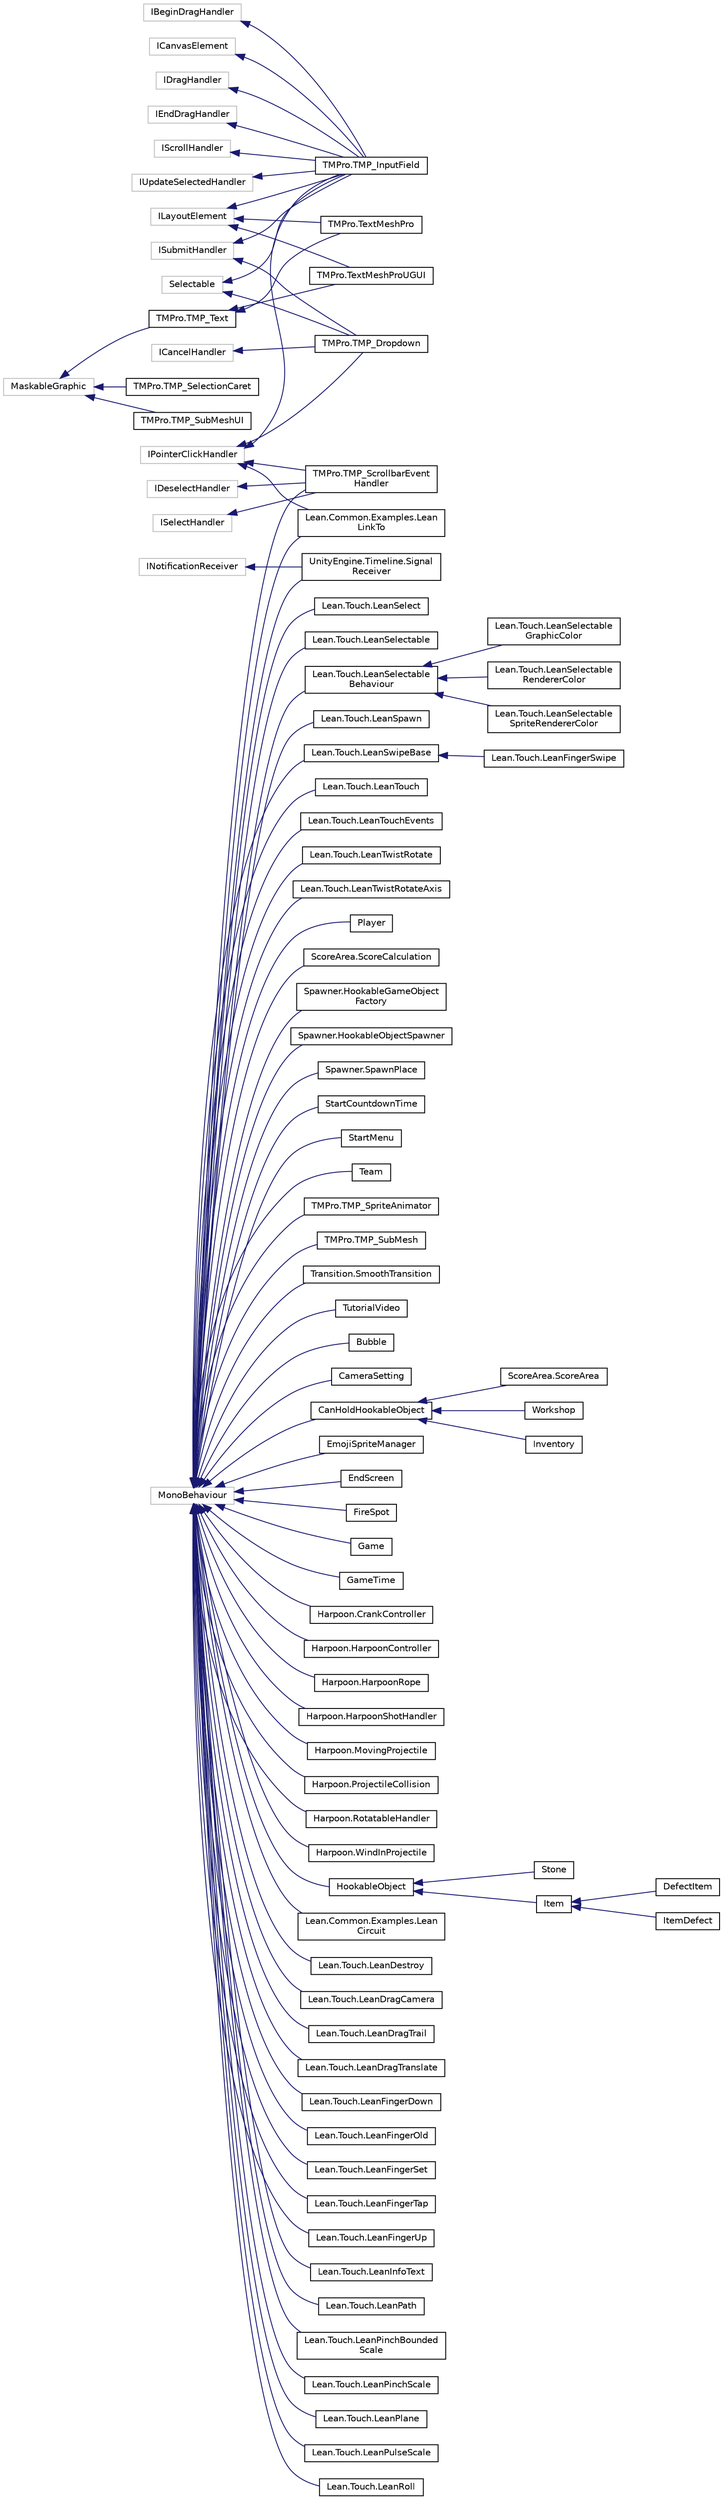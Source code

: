 digraph "Graphical Class Hierarchy"
{
 // LATEX_PDF_SIZE
  edge [fontname="Helvetica",fontsize="10",labelfontname="Helvetica",labelfontsize="10"];
  node [fontname="Helvetica",fontsize="10",shape=record];
  rankdir="LR";
  Node740 [label="IBeginDragHandler",height=0.2,width=0.4,color="grey75", fillcolor="white", style="filled",tooltip=" "];
  Node740 -> Node241 [dir="back",color="midnightblue",fontsize="10",style="solid",fontname="Helvetica"];
  Node241 [label="TMPro.TMP_InputField",height=0.2,width=0.4,color="black", fillcolor="white", style="filled",URL="$class_t_m_pro_1_1_t_m_p___input_field.html",tooltip="Editable text input field."];
  Node734 [label="ICancelHandler",height=0.2,width=0.4,color="grey75", fillcolor="white", style="filled",tooltip=" "];
  Node734 -> Node0 [dir="back",color="midnightblue",fontsize="10",style="solid",fontname="Helvetica"];
  Node0 [label="TMPro.TMP_Dropdown",height=0.2,width=0.4,color="black", fillcolor="white", style="filled",URL="$class_t_m_pro_1_1_t_m_p___dropdown.html",tooltip="A standard dropdown that presents a list of options when clicked, of which one can be chosen."];
  Node733 [label="ICanvasElement",height=0.2,width=0.4,color="grey75", fillcolor="white", style="filled",tooltip=" "];
  Node733 -> Node241 [dir="back",color="midnightblue",fontsize="10",style="solid",fontname="Helvetica"];
  Node716 [label="IDeselectHandler",height=0.2,width=0.4,color="grey75", fillcolor="white", style="filled",tooltip=" "];
  Node716 -> Node406 [dir="back",color="midnightblue",fontsize="10",style="solid",fontname="Helvetica"];
  Node406 [label="TMPro.TMP_ScrollbarEvent\lHandler",height=0.2,width=0.4,color="black", fillcolor="white", style="filled",URL="$class_t_m_pro_1_1_t_m_p___scrollbar_event_handler.html",tooltip=" "];
  Node696 [label="IDragHandler",height=0.2,width=0.4,color="grey75", fillcolor="white", style="filled",tooltip=" "];
  Node696 -> Node241 [dir="back",color="midnightblue",fontsize="10",style="solid",fontname="Helvetica"];
  Node690 [label="IEndDragHandler",height=0.2,width=0.4,color="grey75", fillcolor="white", style="filled",tooltip=" "];
  Node690 -> Node241 [dir="back",color="midnightblue",fontsize="10",style="solid",fontname="Helvetica"];
  Node638 [label="ILayoutElement",height=0.2,width=0.4,color="grey75", fillcolor="white", style="filled",tooltip=" "];
  Node638 -> Node478 [dir="back",color="midnightblue",fontsize="10",style="solid",fontname="Helvetica"];
  Node478 [label="TMPro.TextMeshPro",height=0.2,width=0.4,color="black", fillcolor="white", style="filled",URL="$class_t_m_pro_1_1_text_mesh_pro.html",tooltip=" "];
  Node638 -> Node479 [dir="back",color="midnightblue",fontsize="10",style="solid",fontname="Helvetica"];
  Node479 [label="TMPro.TextMeshProUGUI",height=0.2,width=0.4,color="black", fillcolor="white", style="filled",URL="$class_t_m_pro_1_1_text_mesh_pro_u_g_u_i.html",tooltip=" "];
  Node638 -> Node241 [dir="back",color="midnightblue",fontsize="10",style="solid",fontname="Helvetica"];
  Node628 [label="INotificationReceiver",height=0.2,width=0.4,color="grey75", fillcolor="white", style="filled",tooltip=" "];
  Node628 -> Node411 [dir="back",color="midnightblue",fontsize="10",style="solid",fontname="Helvetica"];
  Node411 [label="UnityEngine.Timeline.Signal\lReceiver",height=0.2,width=0.4,color="black", fillcolor="white", style="filled",URL="$class_unity_engine_1_1_timeline_1_1_signal_receiver.html",tooltip="Listens for emitted signals and reacts depending on its defined reactions."];
  Node617 [label="IPointerClickHandler",height=0.2,width=0.4,color="grey75", fillcolor="white", style="filled",tooltip=" "];
  Node617 -> Node368 [dir="back",color="midnightblue",fontsize="10",style="solid",fontname="Helvetica"];
  Node368 [label="Lean.Common.Examples.Lean\lLinkTo",height=0.2,width=0.4,color="black", fillcolor="white", style="filled",URL="$class_lean_1_1_common_1_1_examples_1_1_lean_link_to.html",tooltip="This component allows you to open a URL using Unity events (e.g. a button)."];
  Node617 -> Node0 [dir="back",color="midnightblue",fontsize="10",style="solid",fontname="Helvetica"];
  Node617 -> Node241 [dir="back",color="midnightblue",fontsize="10",style="solid",fontname="Helvetica"];
  Node617 -> Node406 [dir="back",color="midnightblue",fontsize="10",style="solid",fontname="Helvetica"];
  Node597 [label="IScrollHandler",height=0.2,width=0.4,color="grey75", fillcolor="white", style="filled",tooltip=" "];
  Node597 -> Node241 [dir="back",color="midnightblue",fontsize="10",style="solid",fontname="Helvetica"];
  Node596 [label="ISelectHandler",height=0.2,width=0.4,color="grey75", fillcolor="white", style="filled",tooltip=" "];
  Node596 -> Node406 [dir="back",color="midnightblue",fontsize="10",style="solid",fontname="Helvetica"];
  Node573 [label="ISubmitHandler",height=0.2,width=0.4,color="grey75", fillcolor="white", style="filled",tooltip=" "];
  Node573 -> Node0 [dir="back",color="midnightblue",fontsize="10",style="solid",fontname="Helvetica"];
  Node573 -> Node241 [dir="back",color="midnightblue",fontsize="10",style="solid",fontname="Helvetica"];
  Node540 [label="IUpdateSelectedHandler",height=0.2,width=0.4,color="grey75", fillcolor="white", style="filled",tooltip=" "];
  Node540 -> Node241 [dir="back",color="midnightblue",fontsize="10",style="solid",fontname="Helvetica"];
  Node474 [label="MaskableGraphic",height=0.2,width=0.4,color="grey75", fillcolor="white", style="filled",tooltip=" "];
  Node474 -> Node475 [dir="back",color="midnightblue",fontsize="10",style="solid",fontname="Helvetica"];
  Node475 [label="TMPro.TMP_SelectionCaret",height=0.2,width=0.4,color="black", fillcolor="white", style="filled",URL="$class_t_m_pro_1_1_t_m_p___selection_caret.html",tooltip="A simple component that can be added to a newly created object where inheriting from MaskableGraphic ..."];
  Node474 -> Node476 [dir="back",color="midnightblue",fontsize="10",style="solid",fontname="Helvetica"];
  Node476 [label="TMPro.TMP_SubMeshUI",height=0.2,width=0.4,color="black", fillcolor="white", style="filled",URL="$class_t_m_pro_1_1_t_m_p___sub_mesh_u_i.html",tooltip=" "];
  Node474 -> Node477 [dir="back",color="midnightblue",fontsize="10",style="solid",fontname="Helvetica"];
  Node477 [label="TMPro.TMP_Text",height=0.2,width=0.4,color="black", fillcolor="white", style="filled",URL="$class_t_m_pro_1_1_t_m_p___text.html",tooltip="Base class which contains common properties and functions shared between the TextMeshPro and TextMesh..."];
  Node477 -> Node478 [dir="back",color="midnightblue",fontsize="10",style="solid",fontname="Helvetica"];
  Node477 -> Node479 [dir="back",color="midnightblue",fontsize="10",style="solid",fontname="Helvetica"];
  Node342 [label="MonoBehaviour",height=0.2,width=0.4,color="grey75", fillcolor="white", style="filled",tooltip=" "];
  Node342 -> Node343 [dir="back",color="midnightblue",fontsize="10",style="solid",fontname="Helvetica"];
  Node343 [label="Bubble",height=0.2,width=0.4,color="black", fillcolor="white", style="filled",URL="$class_bubble.html",tooltip=" "];
  Node342 -> Node344 [dir="back",color="midnightblue",fontsize="10",style="solid",fontname="Helvetica"];
  Node344 [label="CameraSetting",height=0.2,width=0.4,color="black", fillcolor="white", style="filled",URL="$class_camera_setting.html",tooltip=" "];
  Node342 -> Node345 [dir="back",color="midnightblue",fontsize="10",style="solid",fontname="Helvetica"];
  Node345 [label="CanHoldHookableObject",height=0.2,width=0.4,color="black", fillcolor="white", style="filled",URL="$class_can_hold_hookable_object.html",tooltip=" "];
  Node345 -> Node346 [dir="back",color="midnightblue",fontsize="10",style="solid",fontname="Helvetica"];
  Node346 [label="Inventory",height=0.2,width=0.4,color="black", fillcolor="white", style="filled",URL="$class_inventory.html",tooltip=" "];
  Node345 -> Node347 [dir="back",color="midnightblue",fontsize="10",style="solid",fontname="Helvetica"];
  Node347 [label="ScoreArea.ScoreArea",height=0.2,width=0.4,color="black", fillcolor="white", style="filled",URL="$class_score_area_1_1_score_area.html",tooltip=" "];
  Node345 -> Node348 [dir="back",color="midnightblue",fontsize="10",style="solid",fontname="Helvetica"];
  Node348 [label="Workshop",height=0.2,width=0.4,color="black", fillcolor="white", style="filled",URL="$class_workshop.html",tooltip=" "];
  Node342 -> Node349 [dir="back",color="midnightblue",fontsize="10",style="solid",fontname="Helvetica"];
  Node349 [label="EmojiSpriteManager",height=0.2,width=0.4,color="black", fillcolor="white", style="filled",URL="$class_emoji_sprite_manager.html",tooltip=" "];
  Node342 -> Node350 [dir="back",color="midnightblue",fontsize="10",style="solid",fontname="Helvetica"];
  Node350 [label="EndScreen",height=0.2,width=0.4,color="black", fillcolor="white", style="filled",URL="$class_end_screen.html",tooltip=" "];
  Node342 -> Node351 [dir="back",color="midnightblue",fontsize="10",style="solid",fontname="Helvetica"];
  Node351 [label="FireSpot",height=0.2,width=0.4,color="black", fillcolor="white", style="filled",URL="$class_fire_spot.html",tooltip=" "];
  Node342 -> Node352 [dir="back",color="midnightblue",fontsize="10",style="solid",fontname="Helvetica"];
  Node352 [label="Game",height=0.2,width=0.4,color="black", fillcolor="white", style="filled",URL="$class_game.html",tooltip=" "];
  Node342 -> Node353 [dir="back",color="midnightblue",fontsize="10",style="solid",fontname="Helvetica"];
  Node353 [label="GameTime",height=0.2,width=0.4,color="black", fillcolor="white", style="filled",URL="$class_game_time.html",tooltip=" "];
  Node342 -> Node354 [dir="back",color="midnightblue",fontsize="10",style="solid",fontname="Helvetica"];
  Node354 [label="Harpoon.CrankController",height=0.2,width=0.4,color="black", fillcolor="white", style="filled",URL="$class_harpoon_1_1_crank_controller.html",tooltip=" "];
  Node342 -> Node355 [dir="back",color="midnightblue",fontsize="10",style="solid",fontname="Helvetica"];
  Node355 [label="Harpoon.HarpoonController",height=0.2,width=0.4,color="black", fillcolor="white", style="filled",URL="$class_harpoon_1_1_harpoon_controller.html",tooltip=" "];
  Node342 -> Node356 [dir="back",color="midnightblue",fontsize="10",style="solid",fontname="Helvetica"];
  Node356 [label="Harpoon.HarpoonRope",height=0.2,width=0.4,color="black", fillcolor="white", style="filled",URL="$class_harpoon_1_1_harpoon_rope.html",tooltip="This Class is used to stretch the Rope @Author Andrei Dziubenka @Date 11.11.2020."];
  Node342 -> Node357 [dir="back",color="midnightblue",fontsize="10",style="solid",fontname="Helvetica"];
  Node357 [label="Harpoon.HarpoonShotHandler",height=0.2,width=0.4,color="black", fillcolor="white", style="filled",URL="$class_harpoon_1_1_harpoon_shot_handler.html",tooltip=" "];
  Node342 -> Node358 [dir="back",color="midnightblue",fontsize="10",style="solid",fontname="Helvetica"];
  Node358 [label="Harpoon.MovingProjectile",height=0.2,width=0.4,color="black", fillcolor="white", style="filled",URL="$class_harpoon_1_1_moving_projectile.html",tooltip=" "];
  Node342 -> Node359 [dir="back",color="midnightblue",fontsize="10",style="solid",fontname="Helvetica"];
  Node359 [label="Harpoon.ProjectileCollision",height=0.2,width=0.4,color="black", fillcolor="white", style="filled",URL="$class_harpoon_1_1_projectile_collision.html",tooltip=" "];
  Node342 -> Node360 [dir="back",color="midnightblue",fontsize="10",style="solid",fontname="Helvetica"];
  Node360 [label="Harpoon.RotatableHandler",height=0.2,width=0.4,color="black", fillcolor="white", style="filled",URL="$class_harpoon_1_1_rotatable_handler.html",tooltip=" "];
  Node342 -> Node361 [dir="back",color="midnightblue",fontsize="10",style="solid",fontname="Helvetica"];
  Node361 [label="Harpoon.WindInProjectile",height=0.2,width=0.4,color="black", fillcolor="white", style="filled",URL="$class_harpoon_1_1_wind_in_projectile.html",tooltip=" "];
  Node342 -> Node362 [dir="back",color="midnightblue",fontsize="10",style="solid",fontname="Helvetica"];
  Node362 [label="HookableObject",height=0.2,width=0.4,color="black", fillcolor="white", style="filled",URL="$class_hookable_object.html",tooltip=" "];
  Node362 -> Node363 [dir="back",color="midnightblue",fontsize="10",style="solid",fontname="Helvetica"];
  Node363 [label="Item",height=0.2,width=0.4,color="black", fillcolor="white", style="filled",URL="$class_item.html",tooltip=" "];
  Node363 -> Node364 [dir="back",color="midnightblue",fontsize="10",style="solid",fontname="Helvetica"];
  Node364 [label="DefectItem",height=0.2,width=0.4,color="black", fillcolor="white", style="filled",URL="$class_defect_item.html",tooltip=" "];
  Node363 -> Node365 [dir="back",color="midnightblue",fontsize="10",style="solid",fontname="Helvetica"];
  Node365 [label="ItemDefect",height=0.2,width=0.4,color="black", fillcolor="white", style="filled",URL="$class_item_defect.html",tooltip=" "];
  Node362 -> Node366 [dir="back",color="midnightblue",fontsize="10",style="solid",fontname="Helvetica"];
  Node366 [label="Stone",height=0.2,width=0.4,color="black", fillcolor="white", style="filled",URL="$class_stone.html",tooltip=" "];
  Node342 -> Node367 [dir="back",color="midnightblue",fontsize="10",style="solid",fontname="Helvetica"];
  Node367 [label="Lean.Common.Examples.Lean\lCircuit",height=0.2,width=0.4,color="black", fillcolor="white", style="filled",URL="$class_lean_1_1_common_1_1_examples_1_1_lean_circuit.html",tooltip="This component generates a basic circuit mesh based on the specified paths, with circles at the end o..."];
  Node342 -> Node368 [dir="back",color="midnightblue",fontsize="10",style="solid",fontname="Helvetica"];
  Node342 -> Node369 [dir="back",color="midnightblue",fontsize="10",style="solid",fontname="Helvetica"];
  Node369 [label="Lean.Touch.LeanDestroy",height=0.2,width=0.4,color="black", fillcolor="white", style="filled",URL="$class_lean_1_1_touch_1_1_lean_destroy.html",tooltip="This component will automatically destroy this GameObject after the specified amount of time...."];
  Node342 -> Node370 [dir="back",color="midnightblue",fontsize="10",style="solid",fontname="Helvetica"];
  Node370 [label="Lean.Touch.LeanDragCamera",height=0.2,width=0.4,color="black", fillcolor="white", style="filled",URL="$class_lean_1_1_touch_1_1_lean_drag_camera.html",tooltip="This component allows you to move the current GameObject (e.g. Camera) based on finger drags and the ..."];
  Node342 -> Node371 [dir="back",color="midnightblue",fontsize="10",style="solid",fontname="Helvetica"];
  Node371 [label="Lean.Touch.LeanDragTrail",height=0.2,width=0.4,color="black", fillcolor="white", style="filled",URL="$class_lean_1_1_touch_1_1_lean_drag_trail.html",tooltip="This component draws trails behind fingers. NOTE: This requires you to enable the LeanTouch...."];
  Node342 -> Node372 [dir="back",color="midnightblue",fontsize="10",style="solid",fontname="Helvetica"];
  Node372 [label="Lean.Touch.LeanDragTranslate",height=0.2,width=0.4,color="black", fillcolor="white", style="filled",URL="$class_lean_1_1_touch_1_1_lean_drag_translate.html",tooltip="This component allows you to translate the current GameObject relative to the camera using the finger..."];
  Node342 -> Node373 [dir="back",color="midnightblue",fontsize="10",style="solid",fontname="Helvetica"];
  Node373 [label="Lean.Touch.LeanFingerDown",height=0.2,width=0.4,color="black", fillcolor="white", style="filled",URL="$class_lean_1_1_touch_1_1_lean_finger_down.html",tooltip="This component invokes events when a finger touches the screen that satisfies the specified condition..."];
  Node342 -> Node374 [dir="back",color="midnightblue",fontsize="10",style="solid",fontname="Helvetica"];
  Node374 [label="Lean.Touch.LeanFingerOld",height=0.2,width=0.4,color="black", fillcolor="white", style="filled",URL="$class_lean_1_1_touch_1_1_lean_finger_old.html",tooltip="This component fires events on the first frame where a finger has been touching the screen for more t..."];
  Node342 -> Node375 [dir="back",color="midnightblue",fontsize="10",style="solid",fontname="Helvetica"];
  Node375 [label="Lean.Touch.LeanFingerSet",height=0.2,width=0.4,color="black", fillcolor="white", style="filled",URL="$class_lean_1_1_touch_1_1_lean_finger_set.html",tooltip="This component allows you to detect when a finger is touching the screen."];
  Node342 -> Node376 [dir="back",color="midnightblue",fontsize="10",style="solid",fontname="Helvetica"];
  Node376 [label="Lean.Touch.LeanFingerTap",height=0.2,width=0.4,color="black", fillcolor="white", style="filled",URL="$class_lean_1_1_touch_1_1_lean_finger_tap.html",tooltip="This component calls the OnFingerTap event when a finger taps the screen."];
  Node342 -> Node377 [dir="back",color="midnightblue",fontsize="10",style="solid",fontname="Helvetica"];
  Node377 [label="Lean.Touch.LeanFingerUp",height=0.2,width=0.4,color="black", fillcolor="white", style="filled",URL="$class_lean_1_1_touch_1_1_lean_finger_up.html",tooltip="This component calls the OnUp event when a finger stops touching the screen."];
  Node342 -> Node378 [dir="back",color="midnightblue",fontsize="10",style="solid",fontname="Helvetica"];
  Node378 [label="Lean.Touch.LeanInfoText",height=0.2,width=0.4,color="black", fillcolor="white", style="filled",URL="$class_lean_1_1_touch_1_1_lean_info_text.html",tooltip="This component allows you to display formatted text from Unity events by calling one of the Display m..."];
  Node342 -> Node379 [dir="back",color="midnightblue",fontsize="10",style="solid",fontname="Helvetica"];
  Node379 [label="Lean.Touch.LeanPath",height=0.2,width=0.4,color="black", fillcolor="white", style="filled",URL="$class_lean_1_1_touch_1_1_lean_path.html",tooltip="This component stores a list of points that form a path."];
  Node342 -> Node380 [dir="back",color="midnightblue",fontsize="10",style="solid",fontname="Helvetica"];
  Node380 [label="Lean.Touch.LeanPinchBounded\lScale",height=0.2,width=0.4,color="black", fillcolor="white", style="filled",URL="$class_lean_1_1_touch_1_1_lean_pinch_bounded_scale.html",tooltip="This component allows you to scale the current GameObject relative to the specified camera using the ..."];
  Node342 -> Node381 [dir="back",color="midnightblue",fontsize="10",style="solid",fontname="Helvetica"];
  Node381 [label="Lean.Touch.LeanPinchScale",height=0.2,width=0.4,color="black", fillcolor="white", style="filled",URL="$class_lean_1_1_touch_1_1_lean_pinch_scale.html",tooltip="This component allows you to scale the current GameObject relative to the specified camera using the ..."];
  Node342 -> Node382 [dir="back",color="midnightblue",fontsize="10",style="solid",fontname="Helvetica"];
  Node382 [label="Lean.Touch.LeanPlane",height=0.2,width=0.4,color="black", fillcolor="white", style="filled",URL="$class_lean_1_1_touch_1_1_lean_plane.html",tooltip="This component stores information about a 3D plane. By default this plane lays on the XY axis,..."];
  Node342 -> Node383 [dir="back",color="midnightblue",fontsize="10",style="solid",fontname="Helvetica"];
  Node383 [label="Lean.Touch.LeanPulseScale",height=0.2,width=0.4,color="black", fillcolor="white", style="filled",URL="$class_lean_1_1_touch_1_1_lean_pulse_scale.html",tooltip="This component will pulse the transform.localScale value over time."];
  Node342 -> Node384 [dir="back",color="midnightblue",fontsize="10",style="solid",fontname="Helvetica"];
  Node384 [label="Lean.Touch.LeanRoll",height=0.2,width=0.4,color="black", fillcolor="white", style="filled",URL="$class_lean_1_1_touch_1_1_lean_roll.html",tooltip="This component rotates the current GameObject based on the current Angle value. NOTE: This component ..."];
  Node342 -> Node385 [dir="back",color="midnightblue",fontsize="10",style="solid",fontname="Helvetica"];
  Node385 [label="Lean.Touch.LeanSelect",height=0.2,width=0.4,color="black", fillcolor="white", style="filled",URL="$class_lean_1_1_touch_1_1_lean_select.html",tooltip="This component allows you to select LeanSelectable components. To use it, you can call the SelectScre..."];
  Node342 -> Node386 [dir="back",color="midnightblue",fontsize="10",style="solid",fontname="Helvetica"];
  Node386 [label="Lean.Touch.LeanSelectable",height=0.2,width=0.4,color="black", fillcolor="white", style="filled",URL="$class_lean_1_1_touch_1_1_lean_selectable.html",tooltip="This component makes this GameObject selectable. If your game is 3D then make sure this GameObject or..."];
  Node342 -> Node387 [dir="back",color="midnightblue",fontsize="10",style="solid",fontname="Helvetica"];
  Node387 [label="Lean.Touch.LeanSelectable\lBehaviour",height=0.2,width=0.4,color="black", fillcolor="white", style="filled",URL="$class_lean_1_1_touch_1_1_lean_selectable_behaviour.html",tooltip="This is the base class for all components that need to implement some kind of special logic when sele..."];
  Node387 -> Node388 [dir="back",color="midnightblue",fontsize="10",style="solid",fontname="Helvetica"];
  Node388 [label="Lean.Touch.LeanSelectable\lGraphicColor",height=0.2,width=0.4,color="black", fillcolor="white", style="filled",URL="$class_lean_1_1_touch_1_1_lean_selectable_graphic_color.html",tooltip="This component allows you to change the color of the Graphic (e.g. Image) attached to the current Gam..."];
  Node387 -> Node389 [dir="back",color="midnightblue",fontsize="10",style="solid",fontname="Helvetica"];
  Node389 [label="Lean.Touch.LeanSelectable\lRendererColor",height=0.2,width=0.4,color="black", fillcolor="white", style="filled",URL="$class_lean_1_1_touch_1_1_lean_selectable_renderer_color.html",tooltip="This component allows you to change the color of the Renderer (e.g. MeshRenderer) attached to the cur..."];
  Node387 -> Node390 [dir="back",color="midnightblue",fontsize="10",style="solid",fontname="Helvetica"];
  Node390 [label="Lean.Touch.LeanSelectable\lSpriteRendererColor",height=0.2,width=0.4,color="black", fillcolor="white", style="filled",URL="$class_lean_1_1_touch_1_1_lean_selectable_sprite_renderer_color.html",tooltip="This component allows you to change the color of the SpriteRenderer attached to the current GameObjec..."];
  Node342 -> Node391 [dir="back",color="midnightblue",fontsize="10",style="solid",fontname="Helvetica"];
  Node391 [label="Lean.Touch.LeanSpawn",height=0.2,width=0.4,color="black", fillcolor="white", style="filled",URL="$class_lean_1_1_touch_1_1_lean_spawn.html",tooltip="This component allows you to spawn a prefab at the specified world point. NOTE: To trigger the prefab..."];
  Node342 -> Node392 [dir="back",color="midnightblue",fontsize="10",style="solid",fontname="Helvetica"];
  Node392 [label="Lean.Touch.LeanSwipeBase",height=0.2,width=0.4,color="black", fillcolor="white", style="filled",URL="$class_lean_1_1_touch_1_1_lean_swipe_base.html",tooltip="This is the base class for all swiping actions."];
  Node392 -> Node393 [dir="back",color="midnightblue",fontsize="10",style="solid",fontname="Helvetica"];
  Node393 [label="Lean.Touch.LeanFingerSwipe",height=0.2,width=0.4,color="black", fillcolor="white", style="filled",URL="$class_lean_1_1_touch_1_1_lean_finger_swipe.html",tooltip="This component fires events if a finger has swiped across the screen. A swipe is defined as a touch t..."];
  Node342 -> Node394 [dir="back",color="midnightblue",fontsize="10",style="solid",fontname="Helvetica"];
  Node394 [label="Lean.Touch.LeanTouch",height=0.2,width=0.4,color="black", fillcolor="white", style="filled",URL="$class_lean_1_1_touch_1_1_lean_touch.html",tooltip="If you add this component to your scene, then it will convert all mouse and touch data into easy to u..."];
  Node342 -> Node395 [dir="back",color="midnightblue",fontsize="10",style="solid",fontname="Helvetica"];
  Node395 [label="Lean.Touch.LeanTouchEvents",height=0.2,width=0.4,color="black", fillcolor="white", style="filled",URL="$class_lean_1_1_touch_1_1_lean_touch_events.html",tooltip="This component will hook into every LeanTouch event, and spam the console with the information."];
  Node342 -> Node396 [dir="back",color="midnightblue",fontsize="10",style="solid",fontname="Helvetica"];
  Node396 [label="Lean.Touch.LeanTwistRotate",height=0.2,width=0.4,color="black", fillcolor="white", style="filled",URL="$class_lean_1_1_touch_1_1_lean_twist_rotate.html",tooltip="This component allows you to transform the current GameObject relative to the specified camera using ..."];
  Node342 -> Node397 [dir="back",color="midnightblue",fontsize="10",style="solid",fontname="Helvetica"];
  Node397 [label="Lean.Touch.LeanTwistRotateAxis",height=0.2,width=0.4,color="black", fillcolor="white", style="filled",URL="$class_lean_1_1_touch_1_1_lean_twist_rotate_axis.html",tooltip="This component allows you to rotate the current GameObject around the specified axis using finger twi..."];
  Node342 -> Node398 [dir="back",color="midnightblue",fontsize="10",style="solid",fontname="Helvetica"];
  Node398 [label="Player",height=0.2,width=0.4,color="black", fillcolor="white", style="filled",URL="$class_player.html",tooltip=" "];
  Node342 -> Node399 [dir="back",color="midnightblue",fontsize="10",style="solid",fontname="Helvetica"];
  Node399 [label="ScoreArea.ScoreCalculation",height=0.2,width=0.4,color="black", fillcolor="white", style="filled",URL="$class_score_area_1_1_score_calculation.html",tooltip=" "];
  Node342 -> Node400 [dir="back",color="midnightblue",fontsize="10",style="solid",fontname="Helvetica"];
  Node400 [label="Spawner.HookableGameObject\lFactory",height=0.2,width=0.4,color="black", fillcolor="white", style="filled",URL="$class_spawner_1_1_hookable_game_object_factory.html",tooltip=" "];
  Node342 -> Node401 [dir="back",color="midnightblue",fontsize="10",style="solid",fontname="Helvetica"];
  Node401 [label="Spawner.HookableObjectSpawner",height=0.2,width=0.4,color="black", fillcolor="white", style="filled",URL="$class_spawner_1_1_hookable_object_spawner.html",tooltip=" "];
  Node342 -> Node402 [dir="back",color="midnightblue",fontsize="10",style="solid",fontname="Helvetica"];
  Node402 [label="Spawner.SpawnPlace",height=0.2,width=0.4,color="black", fillcolor="white", style="filled",URL="$class_spawner_1_1_spawn_place.html",tooltip=" "];
  Node342 -> Node403 [dir="back",color="midnightblue",fontsize="10",style="solid",fontname="Helvetica"];
  Node403 [label="StartCountdownTime",height=0.2,width=0.4,color="black", fillcolor="white", style="filled",URL="$class_start_countdown_time.html",tooltip=" "];
  Node342 -> Node404 [dir="back",color="midnightblue",fontsize="10",style="solid",fontname="Helvetica"];
  Node404 [label="StartMenu",height=0.2,width=0.4,color="black", fillcolor="white", style="filled",URL="$class_start_menu.html",tooltip=" "];
  Node342 -> Node405 [dir="back",color="midnightblue",fontsize="10",style="solid",fontname="Helvetica"];
  Node405 [label="Team",height=0.2,width=0.4,color="black", fillcolor="white", style="filled",URL="$class_team.html",tooltip=" "];
  Node342 -> Node406 [dir="back",color="midnightblue",fontsize="10",style="solid",fontname="Helvetica"];
  Node342 -> Node407 [dir="back",color="midnightblue",fontsize="10",style="solid",fontname="Helvetica"];
  Node407 [label="TMPro.TMP_SpriteAnimator",height=0.2,width=0.4,color="black", fillcolor="white", style="filled",URL="$class_t_m_pro_1_1_t_m_p___sprite_animator.html",tooltip=" "];
  Node342 -> Node408 [dir="back",color="midnightblue",fontsize="10",style="solid",fontname="Helvetica"];
  Node408 [label="TMPro.TMP_SubMesh",height=0.2,width=0.4,color="black", fillcolor="white", style="filled",URL="$class_t_m_pro_1_1_t_m_p___sub_mesh.html",tooltip=" "];
  Node342 -> Node409 [dir="back",color="midnightblue",fontsize="10",style="solid",fontname="Helvetica"];
  Node409 [label="Transition.SmoothTransition",height=0.2,width=0.4,color="black", fillcolor="white", style="filled",URL="$class_transition_1_1_smooth_transition.html",tooltip=" "];
  Node342 -> Node410 [dir="back",color="midnightblue",fontsize="10",style="solid",fontname="Helvetica"];
  Node410 [label="TutorialVideo",height=0.2,width=0.4,color="black", fillcolor="white", style="filled",URL="$class_tutorial_video.html",tooltip=" "];
  Node342 -> Node411 [dir="back",color="midnightblue",fontsize="10",style="solid",fontname="Helvetica"];
  Node239 [label="Selectable",height=0.2,width=0.4,color="grey75", fillcolor="white", style="filled",tooltip=" "];
  Node239 -> Node0 [dir="back",color="midnightblue",fontsize="10",style="solid",fontname="Helvetica"];
  Node239 -> Node241 [dir="back",color="midnightblue",fontsize="10",style="solid",fontname="Helvetica"];
}
